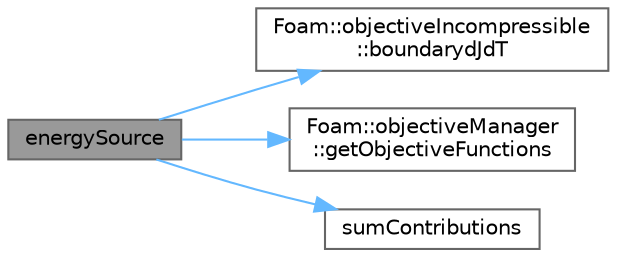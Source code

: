 digraph "energySource"
{
 // LATEX_PDF_SIZE
  bgcolor="transparent";
  edge [fontname=Helvetica,fontsize=10,labelfontname=Helvetica,labelfontsize=10];
  node [fontname=Helvetica,fontsize=10,shape=box,height=0.2,width=0.4];
  rankdir="LR";
  Node1 [id="Node000001",label="energySource",height=0.2,width=0.4,color="gray40", fillcolor="grey60", style="filled", fontcolor="black",tooltip=" "];
  Node1 -> Node2 [id="edge1_Node000001_Node000002",color="steelblue1",style="solid",tooltip=" "];
  Node2 [id="Node000002",label="Foam::objectiveIncompressible\l::boundarydJdT",height=0.2,width=0.4,color="grey40", fillcolor="white", style="filled",URL="$classFoam_1_1objectiveIncompressible.html#a1dea236d810c12c95e40a36a1e23a8b7",tooltip=" "];
  Node1 -> Node3 [id="edge2_Node000001_Node000003",color="steelblue1",style="solid",tooltip=" "];
  Node3 [id="Node000003",label="Foam::objectiveManager\l::getObjectiveFunctions",height=0.2,width=0.4,color="grey40", fillcolor="white", style="filled",URL="$classFoam_1_1objectiveManager.html#a18210172cacc51125cd4ed89eecf80ab",tooltip=" "];
  Node1 -> Node4 [id="edge3_Node000001_Node000004",color="steelblue1",style="solid",tooltip=" "];
  Node4 [id="Node000004",label="sumContributions",height=0.2,width=0.4,color="grey40", fillcolor="white", style="filled",URL="$classFoam_1_1boundaryAdjointContributionIncompressible.html#a08d15937d46297e17958a0673cdb1590",tooltip=" "];
}

